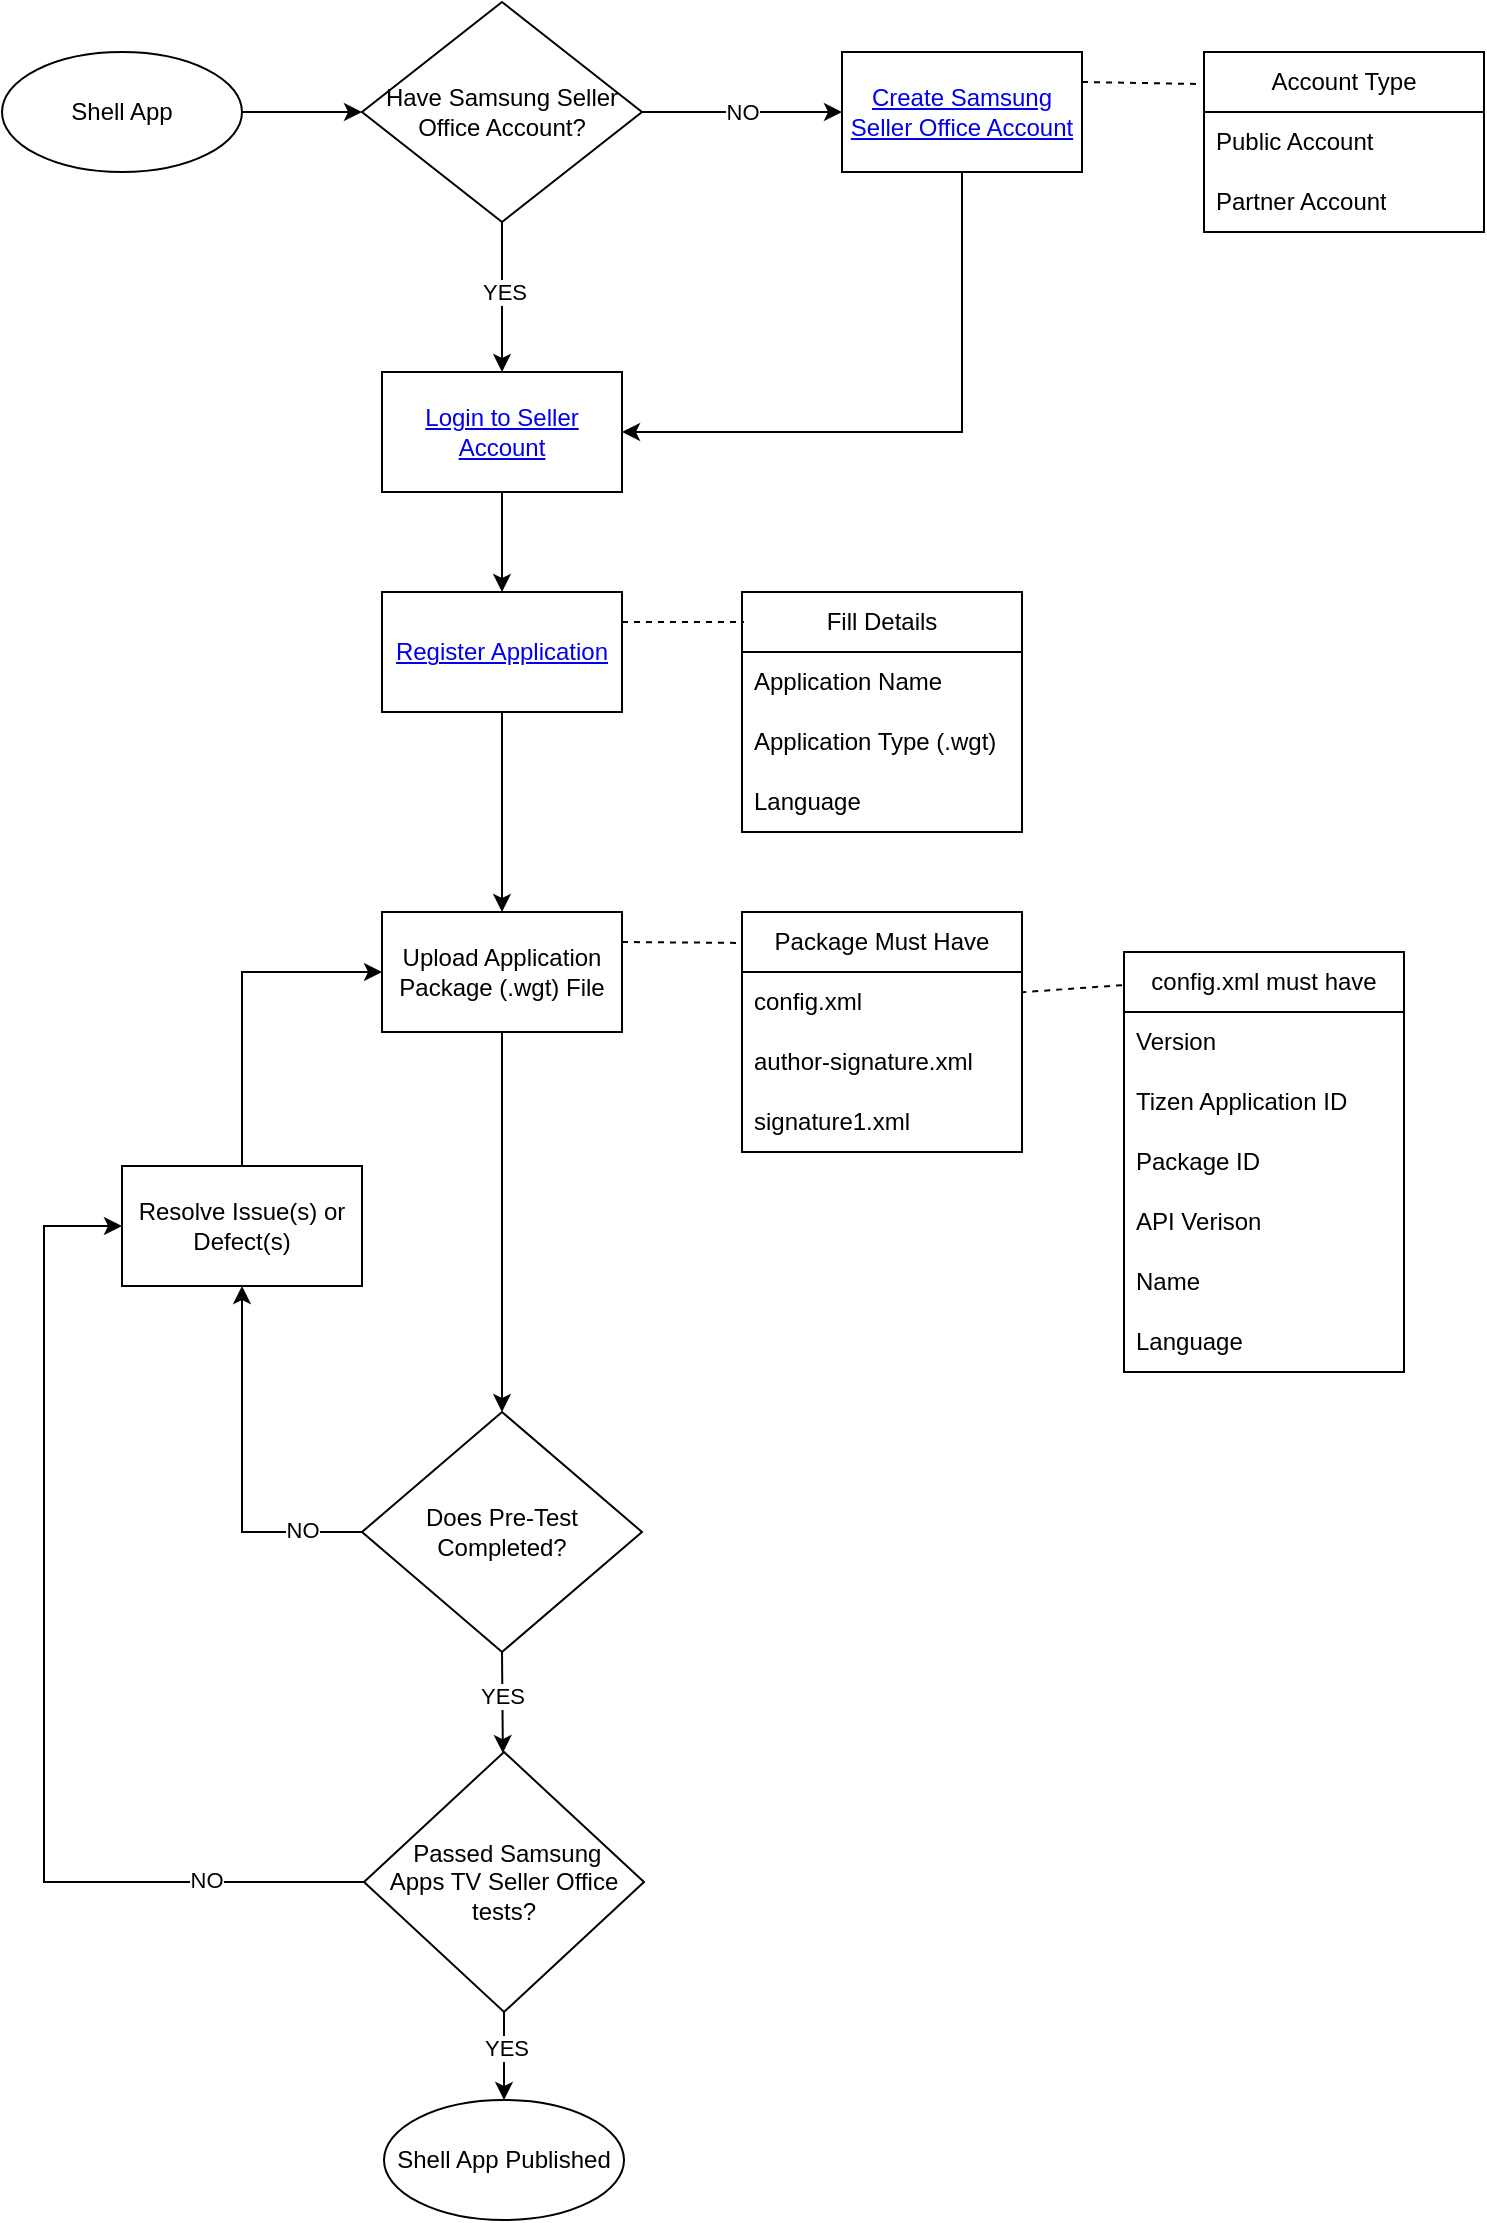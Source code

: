 <mxfile version="20.8.13" type="github">
  <diagram id="C5RBs43oDa-KdzZeNtuy" name="Page-1">
    <mxGraphModel dx="1306" dy="726" grid="1" gridSize="10" guides="1" tooltips="1" connect="1" arrows="1" fold="1" page="1" pageScale="1" pageWidth="827" pageHeight="1169" math="0" shadow="0">
      <root>
        <mxCell id="WIyWlLk6GJQsqaUBKTNV-0" />
        <mxCell id="WIyWlLk6GJQsqaUBKTNV-1" parent="WIyWlLk6GJQsqaUBKTNV-0" />
        <mxCell id="8ZYj_ryop38k5bYqxM0Q-2" style="edgeStyle=orthogonalEdgeStyle;rounded=0;orthogonalLoop=1;jettySize=auto;html=1;exitX=1;exitY=0.5;exitDx=0;exitDy=0;entryX=0;entryY=0.5;entryDx=0;entryDy=0;" edge="1" parent="WIyWlLk6GJQsqaUBKTNV-1" source="8ZYj_ryop38k5bYqxM0Q-0" target="8ZYj_ryop38k5bYqxM0Q-1">
          <mxGeometry relative="1" as="geometry" />
        </mxCell>
        <mxCell id="8ZYj_ryop38k5bYqxM0Q-0" value="Shell App" style="ellipse;whiteSpace=wrap;html=1;" vertex="1" parent="WIyWlLk6GJQsqaUBKTNV-1">
          <mxGeometry x="19" y="70" width="120" height="60" as="geometry" />
        </mxCell>
        <mxCell id="8ZYj_ryop38k5bYqxM0Q-4" value="NO" style="edgeStyle=orthogonalEdgeStyle;rounded=0;orthogonalLoop=1;jettySize=auto;html=1;exitX=1;exitY=0.5;exitDx=0;exitDy=0;entryX=0;entryY=0.5;entryDx=0;entryDy=0;" edge="1" parent="WIyWlLk6GJQsqaUBKTNV-1" source="8ZYj_ryop38k5bYqxM0Q-1" target="8ZYj_ryop38k5bYqxM0Q-3">
          <mxGeometry relative="1" as="geometry" />
        </mxCell>
        <mxCell id="8ZYj_ryop38k5bYqxM0Q-1" value="Have Samsung Seller Office Account?" style="rhombus;whiteSpace=wrap;html=1;" vertex="1" parent="WIyWlLk6GJQsqaUBKTNV-1">
          <mxGeometry x="199" y="45" width="140" height="110" as="geometry" />
        </mxCell>
        <mxCell id="8ZYj_ryop38k5bYqxM0Q-3" value="&lt;a href=&quot;https://developer.samsung.com/signage/distribute/seller-office/membership/becoming-seller-office-member.html&quot;&gt;Create Samsung Seller Office Account&lt;/a&gt;" style="rounded=0;whiteSpace=wrap;html=1;" vertex="1" parent="WIyWlLk6GJQsqaUBKTNV-1">
          <mxGeometry x="439" y="70" width="120" height="60" as="geometry" />
        </mxCell>
        <mxCell id="8ZYj_ryop38k5bYqxM0Q-7" value="" style="endArrow=classic;html=1;rounded=0;exitX=0.5;exitY=1;exitDx=0;exitDy=0;entryX=1;entryY=0.5;entryDx=0;entryDy=0;" edge="1" parent="WIyWlLk6GJQsqaUBKTNV-1" source="8ZYj_ryop38k5bYqxM0Q-3" target="8ZYj_ryop38k5bYqxM0Q-8">
          <mxGeometry width="50" height="50" relative="1" as="geometry">
            <mxPoint x="339" y="320" as="sourcePoint" />
            <mxPoint x="179" y="250" as="targetPoint" />
            <Array as="points">
              <mxPoint x="499" y="260" />
            </Array>
          </mxGeometry>
        </mxCell>
        <mxCell id="8ZYj_ryop38k5bYqxM0Q-8" value="&lt;a href=&quot;https://seller.samsungapps.com/tv/login&quot;&gt;Login to Seller Account&lt;/a&gt;" style="rounded=0;whiteSpace=wrap;html=1;" vertex="1" parent="WIyWlLk6GJQsqaUBKTNV-1">
          <mxGeometry x="209" y="230" width="120" height="60" as="geometry" />
        </mxCell>
        <mxCell id="8ZYj_ryop38k5bYqxM0Q-9" value="" style="endArrow=classic;html=1;rounded=0;exitX=0.5;exitY=1;exitDx=0;exitDy=0;entryX=0.5;entryY=0;entryDx=0;entryDy=0;" edge="1" parent="WIyWlLk6GJQsqaUBKTNV-1" source="8ZYj_ryop38k5bYqxM0Q-1" target="8ZYj_ryop38k5bYqxM0Q-8">
          <mxGeometry width="50" height="50" relative="1" as="geometry">
            <mxPoint x="339" y="310" as="sourcePoint" />
            <mxPoint x="389" y="260" as="targetPoint" />
          </mxGeometry>
        </mxCell>
        <mxCell id="8ZYj_ryop38k5bYqxM0Q-10" value="YES" style="edgeLabel;html=1;align=center;verticalAlign=middle;resizable=0;points=[];" vertex="1" connectable="0" parent="8ZYj_ryop38k5bYqxM0Q-9">
          <mxGeometry x="-0.107" y="1" relative="1" as="geometry">
            <mxPoint y="1" as="offset" />
          </mxGeometry>
        </mxCell>
        <mxCell id="8ZYj_ryop38k5bYqxM0Q-11" value="&lt;a href=&quot;https://developer.samsung.com/signage/distribute/application-publication/application-publication-process.html#publishing-updated-applications&quot;&gt;Register Application&lt;/a&gt;" style="rounded=0;whiteSpace=wrap;html=1;" vertex="1" parent="WIyWlLk6GJQsqaUBKTNV-1">
          <mxGeometry x="209" y="340" width="120" height="60" as="geometry" />
        </mxCell>
        <mxCell id="8ZYj_ryop38k5bYqxM0Q-12" value="" style="endArrow=classic;html=1;rounded=0;exitX=0.5;exitY=1;exitDx=0;exitDy=0;entryX=0.5;entryY=0;entryDx=0;entryDy=0;" edge="1" parent="WIyWlLk6GJQsqaUBKTNV-1" source="8ZYj_ryop38k5bYqxM0Q-8" target="8ZYj_ryop38k5bYqxM0Q-11">
          <mxGeometry width="50" height="50" relative="1" as="geometry">
            <mxPoint x="339" y="310" as="sourcePoint" />
            <mxPoint x="389" y="260" as="targetPoint" />
          </mxGeometry>
        </mxCell>
        <mxCell id="8ZYj_ryop38k5bYqxM0Q-13" value="Fill Details" style="swimlane;fontStyle=0;childLayout=stackLayout;horizontal=1;startSize=30;horizontalStack=0;resizeParent=1;resizeParentMax=0;resizeLast=0;collapsible=1;marginBottom=0;whiteSpace=wrap;html=1;" vertex="1" parent="WIyWlLk6GJQsqaUBKTNV-1">
          <mxGeometry x="389" y="340" width="140" height="120" as="geometry" />
        </mxCell>
        <mxCell id="8ZYj_ryop38k5bYqxM0Q-14" value="Application Name" style="text;strokeColor=none;fillColor=none;align=left;verticalAlign=middle;spacingLeft=4;spacingRight=4;overflow=hidden;points=[[0,0.5],[1,0.5]];portConstraint=eastwest;rotatable=0;whiteSpace=wrap;html=1;" vertex="1" parent="8ZYj_ryop38k5bYqxM0Q-13">
          <mxGeometry y="30" width="140" height="30" as="geometry" />
        </mxCell>
        <mxCell id="8ZYj_ryop38k5bYqxM0Q-15" value="Application Type (.wgt)" style="text;strokeColor=none;fillColor=none;align=left;verticalAlign=middle;spacingLeft=4;spacingRight=4;overflow=hidden;points=[[0,0.5],[1,0.5]];portConstraint=eastwest;rotatable=0;whiteSpace=wrap;html=1;" vertex="1" parent="8ZYj_ryop38k5bYqxM0Q-13">
          <mxGeometry y="60" width="140" height="30" as="geometry" />
        </mxCell>
        <mxCell id="8ZYj_ryop38k5bYqxM0Q-16" value="Language" style="text;strokeColor=none;fillColor=none;align=left;verticalAlign=middle;spacingLeft=4;spacingRight=4;overflow=hidden;points=[[0,0.5],[1,0.5]];portConstraint=eastwest;rotatable=0;whiteSpace=wrap;html=1;" vertex="1" parent="8ZYj_ryop38k5bYqxM0Q-13">
          <mxGeometry y="90" width="140" height="30" as="geometry" />
        </mxCell>
        <mxCell id="8ZYj_ryop38k5bYqxM0Q-17" value="" style="endArrow=none;dashed=1;html=1;rounded=0;exitX=1;exitY=0.25;exitDx=0;exitDy=0;entryX=0.007;entryY=0.125;entryDx=0;entryDy=0;entryPerimeter=0;" edge="1" parent="WIyWlLk6GJQsqaUBKTNV-1" source="8ZYj_ryop38k5bYqxM0Q-11" target="8ZYj_ryop38k5bYqxM0Q-13">
          <mxGeometry width="50" height="50" relative="1" as="geometry">
            <mxPoint x="339" y="300" as="sourcePoint" />
            <mxPoint x="389" y="250" as="targetPoint" />
          </mxGeometry>
        </mxCell>
        <mxCell id="8ZYj_ryop38k5bYqxM0Q-18" value="Upload Application Package (.wgt) File" style="rounded=0;whiteSpace=wrap;html=1;" vertex="1" parent="WIyWlLk6GJQsqaUBKTNV-1">
          <mxGeometry x="209" y="500" width="120" height="60" as="geometry" />
        </mxCell>
        <mxCell id="8ZYj_ryop38k5bYqxM0Q-19" value="" style="endArrow=classic;html=1;rounded=0;exitX=0.5;exitY=1;exitDx=0;exitDy=0;" edge="1" parent="WIyWlLk6GJQsqaUBKTNV-1" source="8ZYj_ryop38k5bYqxM0Q-11" target="8ZYj_ryop38k5bYqxM0Q-18">
          <mxGeometry width="50" height="50" relative="1" as="geometry">
            <mxPoint x="339" y="290" as="sourcePoint" />
            <mxPoint x="389" y="240" as="targetPoint" />
          </mxGeometry>
        </mxCell>
        <mxCell id="8ZYj_ryop38k5bYqxM0Q-20" value="Package Must Have" style="swimlane;fontStyle=0;childLayout=stackLayout;horizontal=1;startSize=30;horizontalStack=0;resizeParent=1;resizeParentMax=0;resizeLast=0;collapsible=1;marginBottom=0;whiteSpace=wrap;html=1;" vertex="1" parent="WIyWlLk6GJQsqaUBKTNV-1">
          <mxGeometry x="389" y="500" width="140" height="120" as="geometry" />
        </mxCell>
        <mxCell id="8ZYj_ryop38k5bYqxM0Q-21" value="config.xml" style="text;strokeColor=none;fillColor=none;align=left;verticalAlign=middle;spacingLeft=4;spacingRight=4;overflow=hidden;points=[[0,0.5],[1,0.5]];portConstraint=eastwest;rotatable=0;whiteSpace=wrap;html=1;" vertex="1" parent="8ZYj_ryop38k5bYqxM0Q-20">
          <mxGeometry y="30" width="140" height="30" as="geometry" />
        </mxCell>
        <mxCell id="8ZYj_ryop38k5bYqxM0Q-22" value="author-signature.xml" style="text;strokeColor=none;fillColor=none;align=left;verticalAlign=middle;spacingLeft=4;spacingRight=4;overflow=hidden;points=[[0,0.5],[1,0.5]];portConstraint=eastwest;rotatable=0;whiteSpace=wrap;html=1;" vertex="1" parent="8ZYj_ryop38k5bYqxM0Q-20">
          <mxGeometry y="60" width="140" height="30" as="geometry" />
        </mxCell>
        <mxCell id="8ZYj_ryop38k5bYqxM0Q-23" value="signature1.xml" style="text;strokeColor=none;fillColor=none;align=left;verticalAlign=middle;spacingLeft=4;spacingRight=4;overflow=hidden;points=[[0,0.5],[1,0.5]];portConstraint=eastwest;rotatable=0;whiteSpace=wrap;html=1;" vertex="1" parent="8ZYj_ryop38k5bYqxM0Q-20">
          <mxGeometry y="90" width="140" height="30" as="geometry" />
        </mxCell>
        <mxCell id="8ZYj_ryop38k5bYqxM0Q-24" value="" style="endArrow=none;dashed=1;html=1;rounded=0;exitX=1;exitY=0.25;exitDx=0;exitDy=0;entryX=0;entryY=0.129;entryDx=0;entryDy=0;entryPerimeter=0;" edge="1" parent="WIyWlLk6GJQsqaUBKTNV-1" source="8ZYj_ryop38k5bYqxM0Q-18" target="8ZYj_ryop38k5bYqxM0Q-20">
          <mxGeometry width="50" height="50" relative="1" as="geometry">
            <mxPoint x="339" y="350" as="sourcePoint" />
            <mxPoint x="389" y="300" as="targetPoint" />
          </mxGeometry>
        </mxCell>
        <mxCell id="8ZYj_ryop38k5bYqxM0Q-25" value="config.xml must have" style="swimlane;fontStyle=0;childLayout=stackLayout;horizontal=1;startSize=30;horizontalStack=0;resizeParent=1;resizeParentMax=0;resizeLast=0;collapsible=1;marginBottom=0;whiteSpace=wrap;html=1;" vertex="1" parent="WIyWlLk6GJQsqaUBKTNV-1">
          <mxGeometry x="580" y="520" width="140" height="210" as="geometry" />
        </mxCell>
        <mxCell id="8ZYj_ryop38k5bYqxM0Q-26" value="Version" style="text;strokeColor=none;fillColor=none;align=left;verticalAlign=middle;spacingLeft=4;spacingRight=4;overflow=hidden;points=[[0,0.5],[1,0.5]];portConstraint=eastwest;rotatable=0;whiteSpace=wrap;html=1;" vertex="1" parent="8ZYj_ryop38k5bYqxM0Q-25">
          <mxGeometry y="30" width="140" height="30" as="geometry" />
        </mxCell>
        <mxCell id="8ZYj_ryop38k5bYqxM0Q-27" value="Tizen Application ID" style="text;strokeColor=none;fillColor=none;align=left;verticalAlign=middle;spacingLeft=4;spacingRight=4;overflow=hidden;points=[[0,0.5],[1,0.5]];portConstraint=eastwest;rotatable=0;whiteSpace=wrap;html=1;" vertex="1" parent="8ZYj_ryop38k5bYqxM0Q-25">
          <mxGeometry y="60" width="140" height="30" as="geometry" />
        </mxCell>
        <mxCell id="8ZYj_ryop38k5bYqxM0Q-28" value="Package ID" style="text;strokeColor=none;fillColor=none;align=left;verticalAlign=middle;spacingLeft=4;spacingRight=4;overflow=hidden;points=[[0,0.5],[1,0.5]];portConstraint=eastwest;rotatable=0;whiteSpace=wrap;html=1;" vertex="1" parent="8ZYj_ryop38k5bYqxM0Q-25">
          <mxGeometry y="90" width="140" height="30" as="geometry" />
        </mxCell>
        <mxCell id="8ZYj_ryop38k5bYqxM0Q-35" value="API Verison" style="text;strokeColor=none;fillColor=none;align=left;verticalAlign=middle;spacingLeft=4;spacingRight=4;overflow=hidden;points=[[0,0.5],[1,0.5]];portConstraint=eastwest;rotatable=0;whiteSpace=wrap;html=1;" vertex="1" parent="8ZYj_ryop38k5bYqxM0Q-25">
          <mxGeometry y="120" width="140" height="30" as="geometry" />
        </mxCell>
        <mxCell id="8ZYj_ryop38k5bYqxM0Q-36" value="Name" style="text;strokeColor=none;fillColor=none;align=left;verticalAlign=middle;spacingLeft=4;spacingRight=4;overflow=hidden;points=[[0,0.5],[1,0.5]];portConstraint=eastwest;rotatable=0;whiteSpace=wrap;html=1;" vertex="1" parent="8ZYj_ryop38k5bYqxM0Q-25">
          <mxGeometry y="150" width="140" height="30" as="geometry" />
        </mxCell>
        <mxCell id="8ZYj_ryop38k5bYqxM0Q-37" value="Language" style="text;strokeColor=none;fillColor=none;align=left;verticalAlign=middle;spacingLeft=4;spacingRight=4;overflow=hidden;points=[[0,0.5],[1,0.5]];portConstraint=eastwest;rotatable=0;whiteSpace=wrap;html=1;" vertex="1" parent="8ZYj_ryop38k5bYqxM0Q-25">
          <mxGeometry y="180" width="140" height="30" as="geometry" />
        </mxCell>
        <mxCell id="8ZYj_ryop38k5bYqxM0Q-38" value="" style="endArrow=none;dashed=1;html=1;rounded=0;exitX=-0.007;exitY=0.079;exitDx=0;exitDy=0;exitPerimeter=0;" edge="1" parent="WIyWlLk6GJQsqaUBKTNV-1" source="8ZYj_ryop38k5bYqxM0Q-25" target="8ZYj_ryop38k5bYqxM0Q-21">
          <mxGeometry width="50" height="50" relative="1" as="geometry">
            <mxPoint x="390" y="730" as="sourcePoint" />
            <mxPoint x="440" y="680" as="targetPoint" />
          </mxGeometry>
        </mxCell>
        <mxCell id="8ZYj_ryop38k5bYqxM0Q-40" value="Does Pre-Test Completed?" style="rhombus;whiteSpace=wrap;html=1;" vertex="1" parent="WIyWlLk6GJQsqaUBKTNV-1">
          <mxGeometry x="199" y="750" width="140" height="120" as="geometry" />
        </mxCell>
        <mxCell id="8ZYj_ryop38k5bYqxM0Q-44" value="" style="endArrow=classic;html=1;rounded=0;exitX=0.5;exitY=1;exitDx=0;exitDy=0;" edge="1" parent="WIyWlLk6GJQsqaUBKTNV-1" source="8ZYj_ryop38k5bYqxM0Q-18" target="8ZYj_ryop38k5bYqxM0Q-40">
          <mxGeometry relative="1" as="geometry">
            <mxPoint x="360" y="480" as="sourcePoint" />
            <mxPoint x="460" y="480" as="targetPoint" />
          </mxGeometry>
        </mxCell>
        <mxCell id="8ZYj_ryop38k5bYqxM0Q-49" value="Resolve Issue(s) or Defect(s)" style="rounded=0;whiteSpace=wrap;html=1;" vertex="1" parent="WIyWlLk6GJQsqaUBKTNV-1">
          <mxGeometry x="79" y="627" width="120" height="60" as="geometry" />
        </mxCell>
        <mxCell id="8ZYj_ryop38k5bYqxM0Q-53" value="" style="endArrow=classic;html=1;rounded=0;exitX=0;exitY=0.5;exitDx=0;exitDy=0;entryX=0.5;entryY=1;entryDx=0;entryDy=0;" edge="1" parent="WIyWlLk6GJQsqaUBKTNV-1" source="8ZYj_ryop38k5bYqxM0Q-40" target="8ZYj_ryop38k5bYqxM0Q-49">
          <mxGeometry width="50" height="50" relative="1" as="geometry">
            <mxPoint x="390" y="740" as="sourcePoint" />
            <mxPoint x="440" y="690" as="targetPoint" />
            <Array as="points">
              <mxPoint x="139" y="810" />
            </Array>
          </mxGeometry>
        </mxCell>
        <mxCell id="8ZYj_ryop38k5bYqxM0Q-54" value="NO" style="edgeLabel;html=1;align=center;verticalAlign=middle;resizable=0;points=[];" vertex="1" connectable="0" parent="8ZYj_ryop38k5bYqxM0Q-53">
          <mxGeometry x="-0.672" y="-1" relative="1" as="geometry">
            <mxPoint as="offset" />
          </mxGeometry>
        </mxCell>
        <mxCell id="8ZYj_ryop38k5bYqxM0Q-55" value="" style="endArrow=classic;html=1;rounded=0;entryX=0;entryY=0.5;entryDx=0;entryDy=0;exitX=0.5;exitY=0;exitDx=0;exitDy=0;" edge="1" parent="WIyWlLk6GJQsqaUBKTNV-1" source="8ZYj_ryop38k5bYqxM0Q-49" target="8ZYj_ryop38k5bYqxM0Q-18">
          <mxGeometry width="50" height="50" relative="1" as="geometry">
            <mxPoint x="390" y="740" as="sourcePoint" />
            <mxPoint x="440" y="690" as="targetPoint" />
            <Array as="points">
              <mxPoint x="139" y="530" />
            </Array>
          </mxGeometry>
        </mxCell>
        <mxCell id="8ZYj_ryop38k5bYqxM0Q-56" value="&amp;nbsp;Passed Samsung&lt;br&gt;Apps TV Seller Office tests?" style="rhombus;whiteSpace=wrap;html=1;" vertex="1" parent="WIyWlLk6GJQsqaUBKTNV-1">
          <mxGeometry x="200" y="920" width="140" height="130" as="geometry" />
        </mxCell>
        <mxCell id="8ZYj_ryop38k5bYqxM0Q-58" value="" style="endArrow=classic;html=1;rounded=0;exitX=0.5;exitY=1;exitDx=0;exitDy=0;" edge="1" parent="WIyWlLk6GJQsqaUBKTNV-1" source="8ZYj_ryop38k5bYqxM0Q-40" target="8ZYj_ryop38k5bYqxM0Q-56">
          <mxGeometry width="50" height="50" relative="1" as="geometry">
            <mxPoint x="390" y="950" as="sourcePoint" />
            <mxPoint x="440" y="900" as="targetPoint" />
          </mxGeometry>
        </mxCell>
        <mxCell id="8ZYj_ryop38k5bYqxM0Q-59" value="YES" style="edgeLabel;html=1;align=center;verticalAlign=middle;resizable=0;points=[];" vertex="1" connectable="0" parent="8ZYj_ryop38k5bYqxM0Q-58">
          <mxGeometry x="-0.129" relative="1" as="geometry">
            <mxPoint as="offset" />
          </mxGeometry>
        </mxCell>
        <mxCell id="8ZYj_ryop38k5bYqxM0Q-60" value="" style="endArrow=classic;html=1;rounded=0;exitX=0;exitY=0.5;exitDx=0;exitDy=0;entryX=0;entryY=0.5;entryDx=0;entryDy=0;" edge="1" parent="WIyWlLk6GJQsqaUBKTNV-1" source="8ZYj_ryop38k5bYqxM0Q-56" target="8ZYj_ryop38k5bYqxM0Q-49">
          <mxGeometry width="50" height="50" relative="1" as="geometry">
            <mxPoint x="390" y="950" as="sourcePoint" />
            <mxPoint x="440" y="900" as="targetPoint" />
            <Array as="points">
              <mxPoint x="40" y="985" />
              <mxPoint x="40" y="657" />
            </Array>
          </mxGeometry>
        </mxCell>
        <mxCell id="8ZYj_ryop38k5bYqxM0Q-61" value="NO" style="edgeLabel;html=1;align=center;verticalAlign=middle;resizable=0;points=[];" vertex="1" connectable="0" parent="8ZYj_ryop38k5bYqxM0Q-60">
          <mxGeometry x="-0.7" y="-1" relative="1" as="geometry">
            <mxPoint as="offset" />
          </mxGeometry>
        </mxCell>
        <mxCell id="8ZYj_ryop38k5bYqxM0Q-62" value="Shell App Published" style="ellipse;whiteSpace=wrap;html=1;" vertex="1" parent="WIyWlLk6GJQsqaUBKTNV-1">
          <mxGeometry x="210" y="1094" width="120" height="60" as="geometry" />
        </mxCell>
        <mxCell id="8ZYj_ryop38k5bYqxM0Q-63" value="" style="endArrow=classic;html=1;rounded=0;exitX=0.5;exitY=1;exitDx=0;exitDy=0;entryX=0.5;entryY=0;entryDx=0;entryDy=0;" edge="1" parent="WIyWlLk6GJQsqaUBKTNV-1" source="8ZYj_ryop38k5bYqxM0Q-56" target="8ZYj_ryop38k5bYqxM0Q-62">
          <mxGeometry width="50" height="50" relative="1" as="geometry">
            <mxPoint x="390" y="1000" as="sourcePoint" />
            <mxPoint x="440" y="950" as="targetPoint" />
          </mxGeometry>
        </mxCell>
        <mxCell id="8ZYj_ryop38k5bYqxM0Q-64" value="YES" style="edgeLabel;html=1;align=center;verticalAlign=middle;resizable=0;points=[];" vertex="1" connectable="0" parent="8ZYj_ryop38k5bYqxM0Q-63">
          <mxGeometry x="-0.182" y="1" relative="1" as="geometry">
            <mxPoint as="offset" />
          </mxGeometry>
        </mxCell>
        <mxCell id="8ZYj_ryop38k5bYqxM0Q-65" value="Account Type" style="swimlane;fontStyle=0;childLayout=stackLayout;horizontal=1;startSize=30;horizontalStack=0;resizeParent=1;resizeParentMax=0;resizeLast=0;collapsible=1;marginBottom=0;whiteSpace=wrap;html=1;" vertex="1" parent="WIyWlLk6GJQsqaUBKTNV-1">
          <mxGeometry x="620" y="70" width="140" height="90" as="geometry" />
        </mxCell>
        <mxCell id="8ZYj_ryop38k5bYqxM0Q-66" value="Public Account" style="text;strokeColor=none;fillColor=none;align=left;verticalAlign=middle;spacingLeft=4;spacingRight=4;overflow=hidden;points=[[0,0.5],[1,0.5]];portConstraint=eastwest;rotatable=0;whiteSpace=wrap;html=1;" vertex="1" parent="8ZYj_ryop38k5bYqxM0Q-65">
          <mxGeometry y="30" width="140" height="30" as="geometry" />
        </mxCell>
        <mxCell id="8ZYj_ryop38k5bYqxM0Q-67" value="Partner Account" style="text;strokeColor=none;fillColor=none;align=left;verticalAlign=middle;spacingLeft=4;spacingRight=4;overflow=hidden;points=[[0,0.5],[1,0.5]];portConstraint=eastwest;rotatable=0;whiteSpace=wrap;html=1;" vertex="1" parent="8ZYj_ryop38k5bYqxM0Q-65">
          <mxGeometry y="60" width="140" height="30" as="geometry" />
        </mxCell>
        <mxCell id="8ZYj_ryop38k5bYqxM0Q-69" value="" style="endArrow=none;dashed=1;html=1;rounded=0;entryX=-0.007;entryY=0.178;entryDx=0;entryDy=0;entryPerimeter=0;exitX=1;exitY=0.25;exitDx=0;exitDy=0;" edge="1" parent="WIyWlLk6GJQsqaUBKTNV-1" source="8ZYj_ryop38k5bYqxM0Q-3" target="8ZYj_ryop38k5bYqxM0Q-65">
          <mxGeometry width="50" height="50" relative="1" as="geometry">
            <mxPoint x="390" y="270" as="sourcePoint" />
            <mxPoint x="440" y="220" as="targetPoint" />
          </mxGeometry>
        </mxCell>
      </root>
    </mxGraphModel>
  </diagram>
</mxfile>
